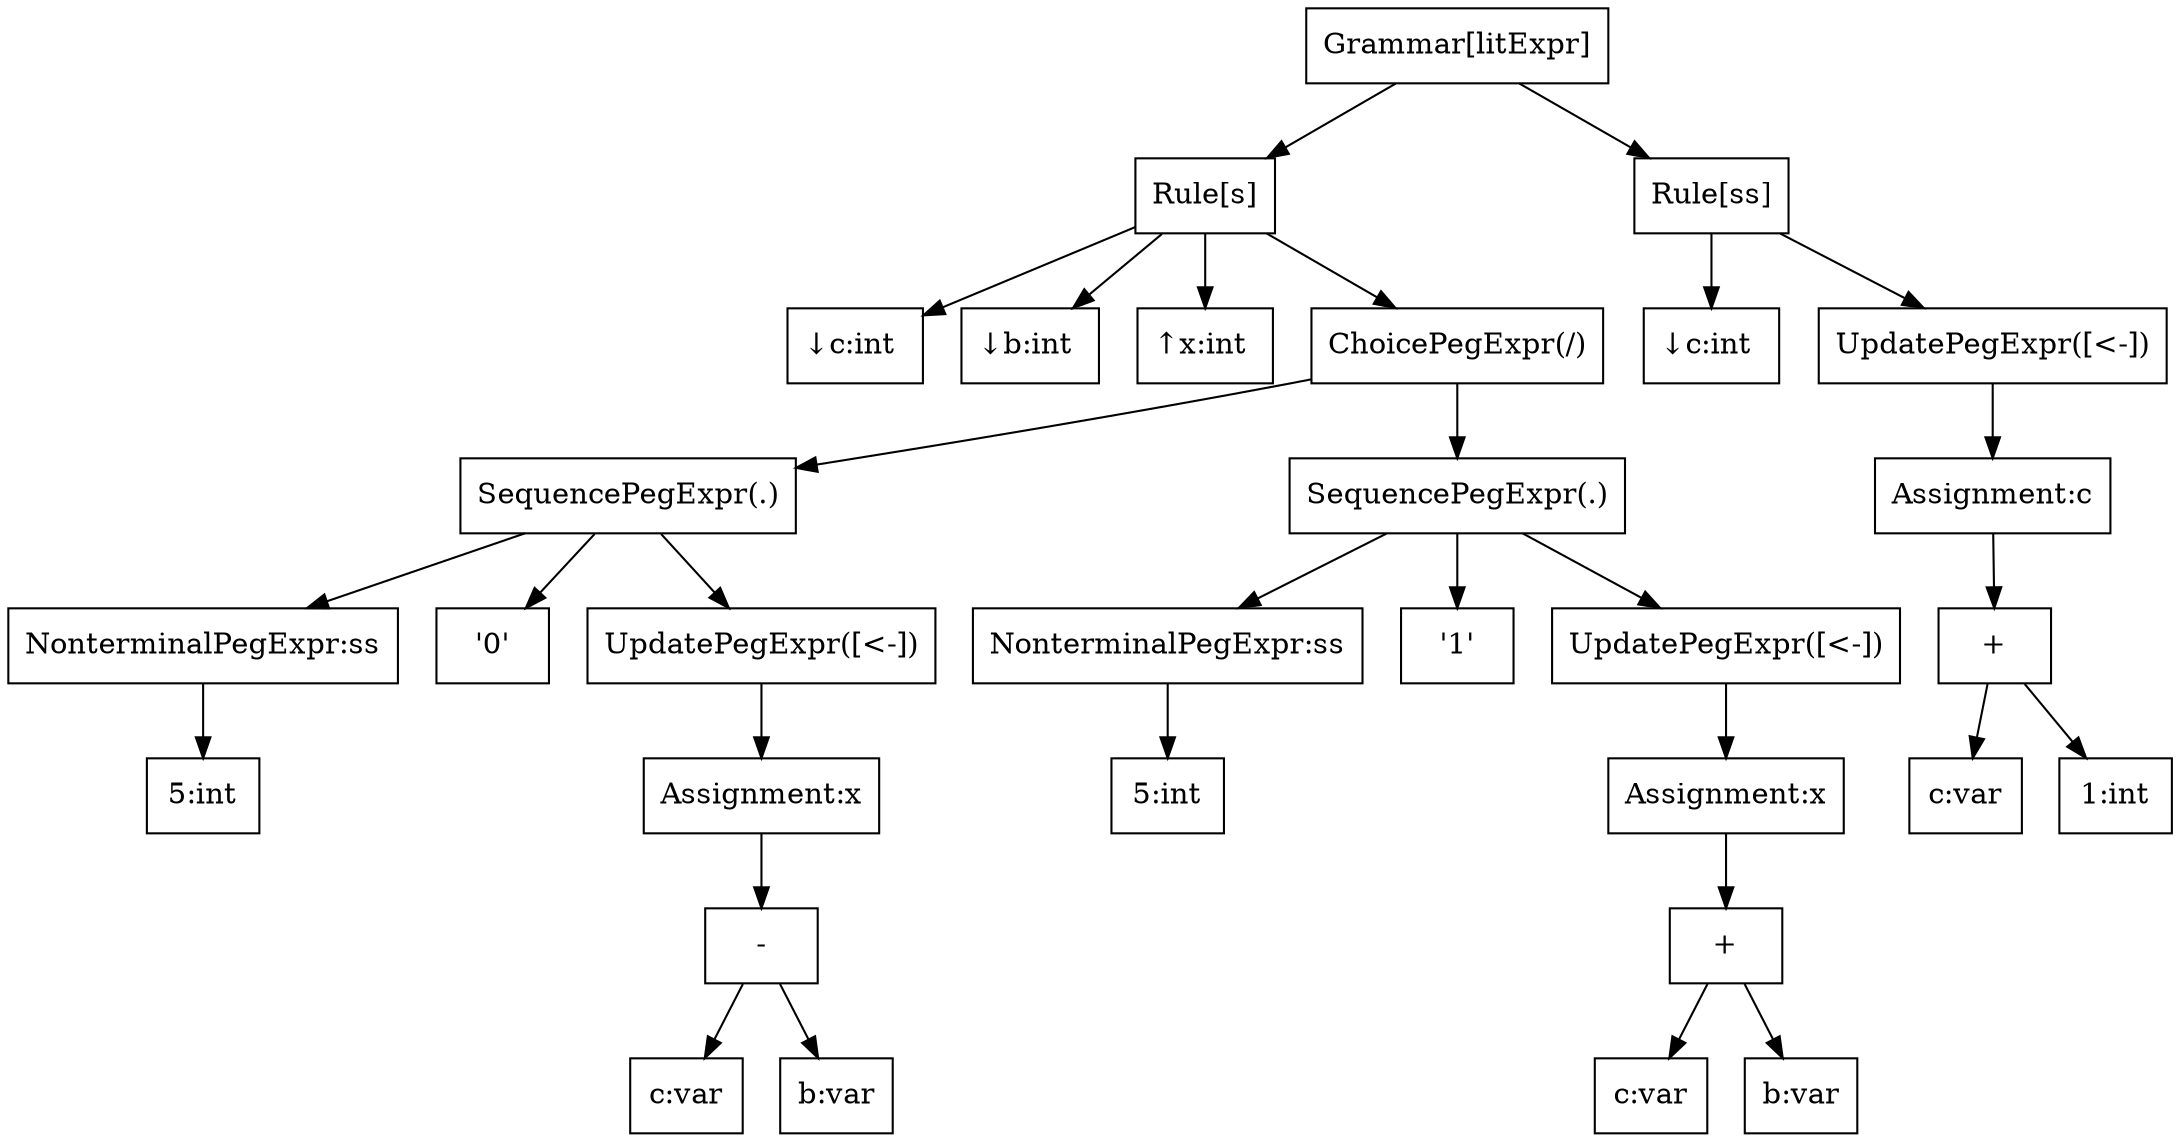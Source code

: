 Digraph litExpr {
  node [shape="box"];
  grammar [label = "Grammar[litExpr]"];

  sRule [label = "Rule[s]"];
  grammar -> sRule;
  sRule_c [label = "↓c:int "];
  sRule -> sRule_c;
  sRule_b [label = "↓b:int "];
  sRule -> sRule_b;
  sRule_x [label = "↑x:int "];
  sRule -> sRule_x;
  p_expr_choice0 [label = "ChoicePegExpr(/)"];
  sRule -> p_expr_choice0;
  p_expr_sequence1 [label = "SequencePegExpr(.)"];
  p_expr_choice0 -> p_expr_sequence1;
  p_expr_nonterminal2 [label = "NonterminalPegExpr:ss"];
  p_expr_sequence1 -> p_expr_nonterminal2;
  expr_int0 [label = "5:int"];
  p_expr_nonterminal2 -> expr_int0;
  p_expr_literal3 [label = "'0'"];
  p_expr_sequence1 -> p_expr_literal3;
  p_expr_update4 [label = "UpdatePegExpr([<-])"];
  p_expr_sequence1 -> p_expr_update4;
  assignment0 [label = "Assignment:x"];
  p_expr_update4 -> assignment0;
  expr_binary1 [label = "-"];
  assignment0 -> expr_binary1;
  expr_var2 [label = "c:var"];
  expr_binary1 -> expr_var2;
  expr_var3 [label = "b:var"];
  expr_binary1 -> expr_var3;
  p_expr_sequence5 [label = "SequencePegExpr(.)"];
  p_expr_choice0 -> p_expr_sequence5;
  p_expr_nonterminal6 [label = "NonterminalPegExpr:ss"];
  p_expr_sequence5 -> p_expr_nonterminal6;
  expr_int4 [label = "5:int"];
  p_expr_nonterminal6 -> expr_int4;
  p_expr_literal7 [label = "'1'"];
  p_expr_sequence5 -> p_expr_literal7;
  p_expr_update8 [label = "UpdatePegExpr([<-])"];
  p_expr_sequence5 -> p_expr_update8;
  assignment1 [label = "Assignment:x"];
  p_expr_update8 -> assignment1;
  expr_binary5 [label = "+"];
  assignment1 -> expr_binary5;
  expr_var6 [label = "c:var"];
  expr_binary5 -> expr_var6;
  expr_var7 [label = "b:var"];
  expr_binary5 -> expr_var7;
  ssRule [label = "Rule[ss]"];
  grammar -> ssRule;
  ssRule_c [label = "↓c:int "];
  ssRule -> ssRule_c;
  p_expr_update9 [label = "UpdatePegExpr([<-])"];
  ssRule -> p_expr_update9;
  assignment2 [label = "Assignment:c"];
  p_expr_update9 -> assignment2;
  expr_binary8 [label = "+"];
  assignment2 -> expr_binary8;
  expr_var9 [label = "c:var"];
  expr_binary8 -> expr_var9;
  expr_int10 [label = "1:int"];
  expr_binary8 -> expr_int10;
}